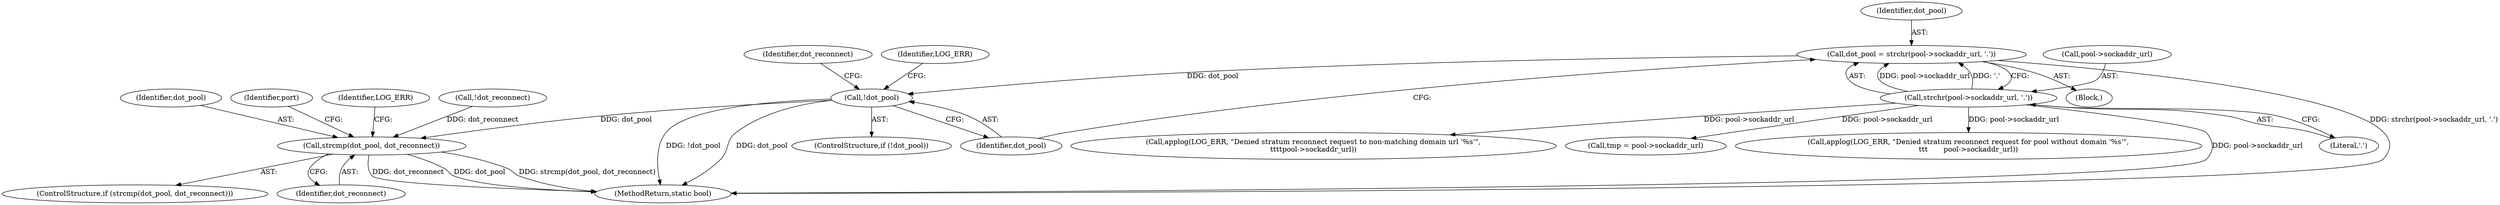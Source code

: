 digraph "0_cgminer_e1c5050734123973b99d181c45e74b2cbb00272e_2@API" {
"1000134" [label="(Call,dot_pool = strchr(pool->sockaddr_url, '.'))"];
"1000136" [label="(Call,strchr(pool->sockaddr_url, '.'))"];
"1000142" [label="(Call,!dot_pool)"];
"1000169" [label="(Call,strcmp(dot_pool, dot_reconnect))"];
"1000142" [label="(Call,!dot_pool)"];
"1000145" [label="(Call,applog(LOG_ERR, \"Denied stratum reconnect request for pool without domain '%s'\",\n\t\t\t       pool->sockaddr_url))"];
"1000170" [label="(Identifier,dot_pool)"];
"1000182" [label="(Identifier,port)"];
"1000136" [label="(Call,strchr(pool->sockaddr_url, '.'))"];
"1000174" [label="(Identifier,LOG_ERR)"];
"1000141" [label="(ControlStructure,if (!dot_pool))"];
"1000276" [label="(MethodReturn,static bool)"];
"1000135" [label="(Identifier,dot_pool)"];
"1000173" [label="(Call,applog(LOG_ERR, \"Denied stratum reconnect request to non-matching domain url '%s'\",\n\t\t\t\tpool->sockaddr_url))"];
"1000137" [label="(Call,pool->sockaddr_url)"];
"1000168" [label="(ControlStructure,if (strcmp(dot_pool, dot_reconnect)))"];
"1000131" [label="(Block,)"];
"1000159" [label="(Call,!dot_reconnect)"];
"1000134" [label="(Call,dot_pool = strchr(pool->sockaddr_url, '.'))"];
"1000171" [label="(Identifier,dot_reconnect)"];
"1000169" [label="(Call,strcmp(dot_pool, dot_reconnect))"];
"1000154" [label="(Identifier,dot_reconnect)"];
"1000143" [label="(Identifier,dot_pool)"];
"1000146" [label="(Identifier,LOG_ERR)"];
"1000229" [label="(Call,tmp = pool->sockaddr_url)"];
"1000140" [label="(Literal,'.')"];
"1000134" -> "1000131"  [label="AST: "];
"1000134" -> "1000136"  [label="CFG: "];
"1000135" -> "1000134"  [label="AST: "];
"1000136" -> "1000134"  [label="AST: "];
"1000143" -> "1000134"  [label="CFG: "];
"1000134" -> "1000276"  [label="DDG: strchr(pool->sockaddr_url, '.')"];
"1000136" -> "1000134"  [label="DDG: pool->sockaddr_url"];
"1000136" -> "1000134"  [label="DDG: '.'"];
"1000134" -> "1000142"  [label="DDG: dot_pool"];
"1000136" -> "1000140"  [label="CFG: "];
"1000137" -> "1000136"  [label="AST: "];
"1000140" -> "1000136"  [label="AST: "];
"1000136" -> "1000276"  [label="DDG: pool->sockaddr_url"];
"1000136" -> "1000145"  [label="DDG: pool->sockaddr_url"];
"1000136" -> "1000173"  [label="DDG: pool->sockaddr_url"];
"1000136" -> "1000229"  [label="DDG: pool->sockaddr_url"];
"1000142" -> "1000141"  [label="AST: "];
"1000142" -> "1000143"  [label="CFG: "];
"1000143" -> "1000142"  [label="AST: "];
"1000146" -> "1000142"  [label="CFG: "];
"1000154" -> "1000142"  [label="CFG: "];
"1000142" -> "1000276"  [label="DDG: !dot_pool"];
"1000142" -> "1000276"  [label="DDG: dot_pool"];
"1000142" -> "1000169"  [label="DDG: dot_pool"];
"1000169" -> "1000168"  [label="AST: "];
"1000169" -> "1000171"  [label="CFG: "];
"1000170" -> "1000169"  [label="AST: "];
"1000171" -> "1000169"  [label="AST: "];
"1000174" -> "1000169"  [label="CFG: "];
"1000182" -> "1000169"  [label="CFG: "];
"1000169" -> "1000276"  [label="DDG: strcmp(dot_pool, dot_reconnect)"];
"1000169" -> "1000276"  [label="DDG: dot_reconnect"];
"1000169" -> "1000276"  [label="DDG: dot_pool"];
"1000159" -> "1000169"  [label="DDG: dot_reconnect"];
}
